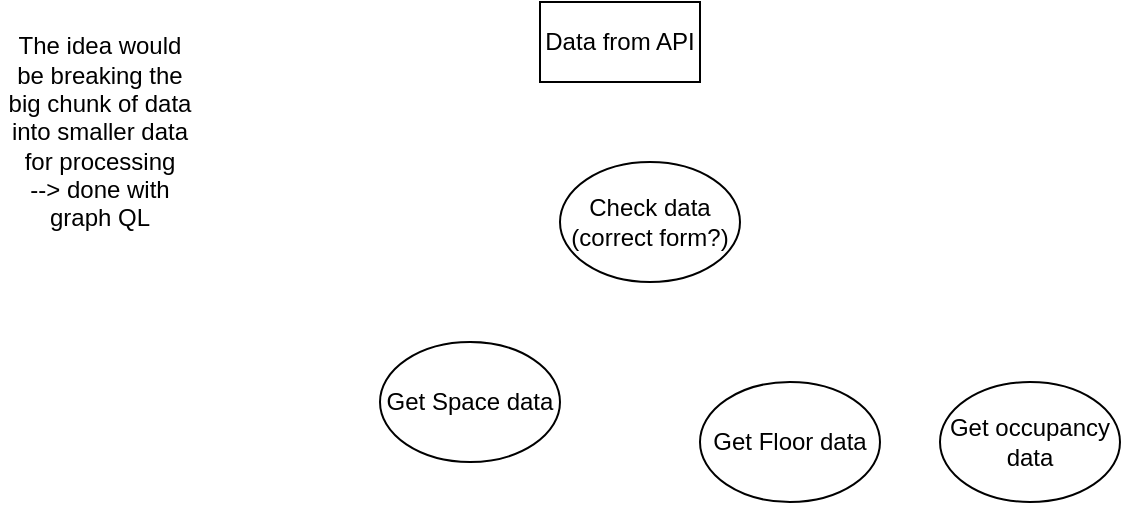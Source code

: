 <mxfile version="16.0.0" type="github">
  <diagram id="JmzNrq2lxmDHd2yrBxA3" name="Page-1">
    <mxGraphModel dx="868" dy="478" grid="1" gridSize="10" guides="1" tooltips="1" connect="1" arrows="1" fold="1" page="1" pageScale="1" pageWidth="850" pageHeight="1100" math="0" shadow="0">
      <root>
        <mxCell id="0" />
        <mxCell id="1" parent="0" />
        <mxCell id="yjzNHYMeYC0bmRaxQ5hA-2" value="Check data (correct form?)" style="ellipse;whiteSpace=wrap;html=1;" vertex="1" parent="1">
          <mxGeometry x="330" y="140" width="90" height="60" as="geometry" />
        </mxCell>
        <mxCell id="yjzNHYMeYC0bmRaxQ5hA-3" value="Data from API" style="rounded=0;whiteSpace=wrap;html=1;" vertex="1" parent="1">
          <mxGeometry x="320" y="60" width="80" height="40" as="geometry" />
        </mxCell>
        <mxCell id="yjzNHYMeYC0bmRaxQ5hA-4" value="Get Space data" style="ellipse;whiteSpace=wrap;html=1;" vertex="1" parent="1">
          <mxGeometry x="240" y="230" width="90" height="60" as="geometry" />
        </mxCell>
        <mxCell id="yjzNHYMeYC0bmRaxQ5hA-6" value="The idea would be breaking the big chunk of data into smaller data for processing&lt;br&gt;--&amp;gt; done with graph QL" style="text;html=1;strokeColor=none;fillColor=none;align=center;verticalAlign=middle;whiteSpace=wrap;rounded=0;" vertex="1" parent="1">
          <mxGeometry x="50" y="80" width="100" height="90" as="geometry" />
        </mxCell>
        <mxCell id="yjzNHYMeYC0bmRaxQ5hA-7" value="Get occupancy data" style="ellipse;whiteSpace=wrap;html=1;" vertex="1" parent="1">
          <mxGeometry x="520" y="250" width="90" height="60" as="geometry" />
        </mxCell>
        <mxCell id="yjzNHYMeYC0bmRaxQ5hA-9" value="Get Floor data" style="ellipse;whiteSpace=wrap;html=1;" vertex="1" parent="1">
          <mxGeometry x="400" y="250" width="90" height="60" as="geometry" />
        </mxCell>
      </root>
    </mxGraphModel>
  </diagram>
</mxfile>
